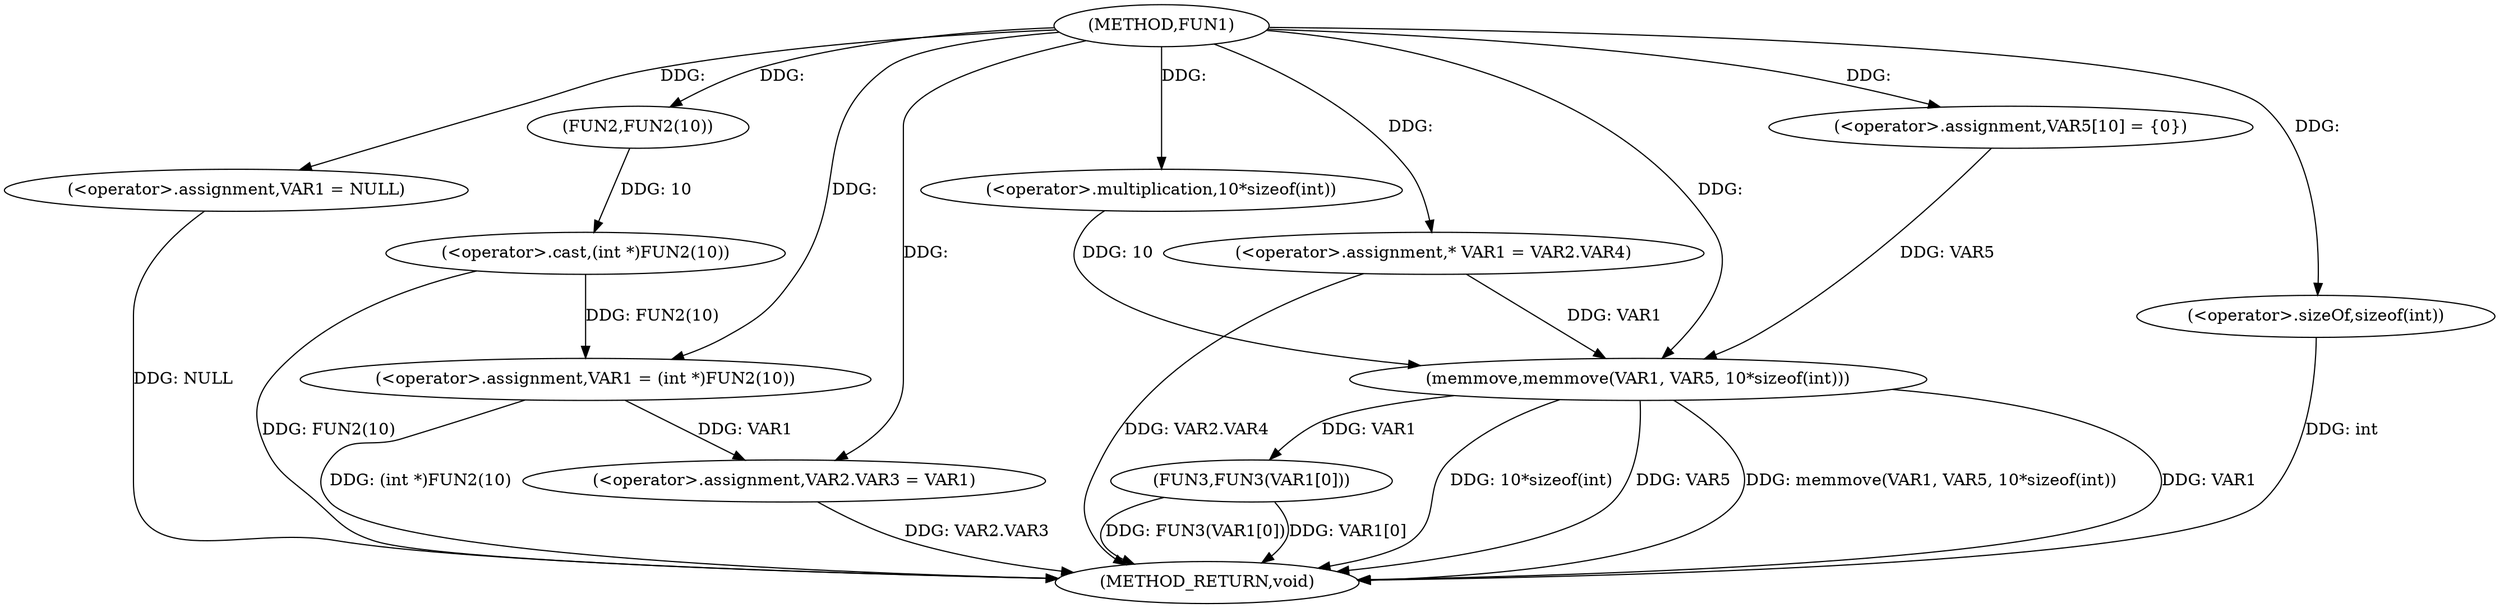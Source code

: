 digraph FUN1 {  
"1000100" [label = "(METHOD,FUN1)" ]
"1000140" [label = "(METHOD_RETURN,void)" ]
"1000104" [label = "(<operator>.assignment,VAR1 = NULL)" ]
"1000107" [label = "(<operator>.assignment,VAR1 = (int *)FUN2(10))" ]
"1000109" [label = "(<operator>.cast,(int *)FUN2(10))" ]
"1000111" [label = "(FUN2,FUN2(10))" ]
"1000113" [label = "(<operator>.assignment,VAR2.VAR3 = VAR1)" ]
"1000120" [label = "(<operator>.assignment,* VAR1 = VAR2.VAR4)" ]
"1000127" [label = "(<operator>.assignment,VAR5[10] = {0})" ]
"1000129" [label = "(memmove,memmove(VAR1, VAR5, 10*sizeof(int)))" ]
"1000132" [label = "(<operator>.multiplication,10*sizeof(int))" ]
"1000134" [label = "(<operator>.sizeOf,sizeof(int))" ]
"1000136" [label = "(FUN3,FUN3(VAR1[0]))" ]
  "1000129" -> "1000140"  [ label = "DDG: VAR1"] 
  "1000113" -> "1000140"  [ label = "DDG: VAR2.VAR3"] 
  "1000129" -> "1000140"  [ label = "DDG: 10*sizeof(int)"] 
  "1000109" -> "1000140"  [ label = "DDG: FUN2(10)"] 
  "1000129" -> "1000140"  [ label = "DDG: VAR5"] 
  "1000129" -> "1000140"  [ label = "DDG: memmove(VAR1, VAR5, 10*sizeof(int))"] 
  "1000134" -> "1000140"  [ label = "DDG: int"] 
  "1000136" -> "1000140"  [ label = "DDG: FUN3(VAR1[0])"] 
  "1000120" -> "1000140"  [ label = "DDG: VAR2.VAR4"] 
  "1000136" -> "1000140"  [ label = "DDG: VAR1[0]"] 
  "1000104" -> "1000140"  [ label = "DDG: NULL"] 
  "1000107" -> "1000140"  [ label = "DDG: (int *)FUN2(10)"] 
  "1000100" -> "1000104"  [ label = "DDG: "] 
  "1000109" -> "1000107"  [ label = "DDG: FUN2(10)"] 
  "1000100" -> "1000107"  [ label = "DDG: "] 
  "1000111" -> "1000109"  [ label = "DDG: 10"] 
  "1000100" -> "1000111"  [ label = "DDG: "] 
  "1000107" -> "1000113"  [ label = "DDG: VAR1"] 
  "1000100" -> "1000113"  [ label = "DDG: "] 
  "1000100" -> "1000120"  [ label = "DDG: "] 
  "1000100" -> "1000127"  [ label = "DDG: "] 
  "1000120" -> "1000129"  [ label = "DDG: VAR1"] 
  "1000100" -> "1000129"  [ label = "DDG: "] 
  "1000127" -> "1000129"  [ label = "DDG: VAR5"] 
  "1000132" -> "1000129"  [ label = "DDG: 10"] 
  "1000100" -> "1000132"  [ label = "DDG: "] 
  "1000100" -> "1000134"  [ label = "DDG: "] 
  "1000129" -> "1000136"  [ label = "DDG: VAR1"] 
}
